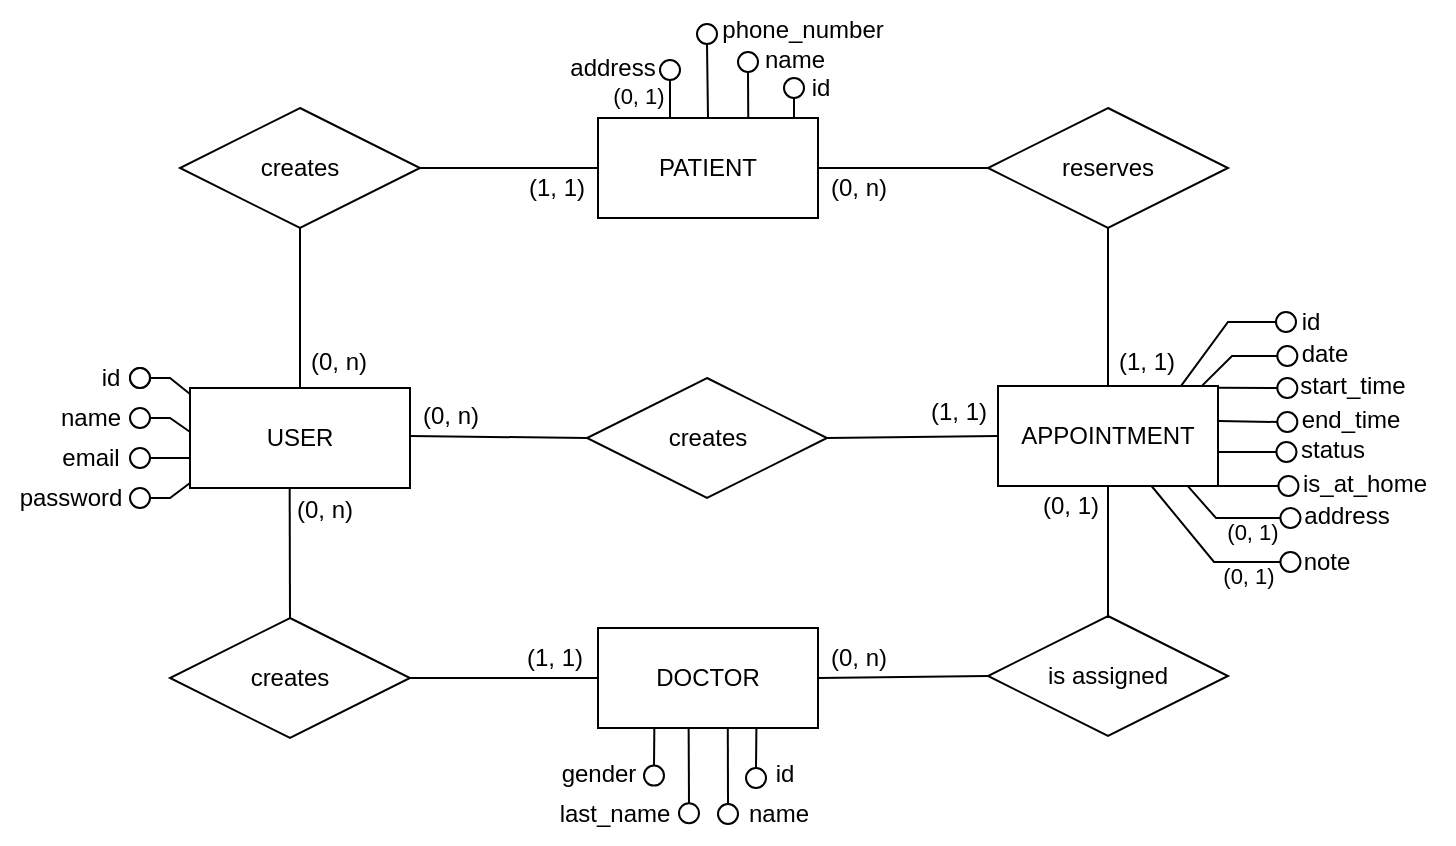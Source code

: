<mxfile>
    <diagram name="Page-1" id="KoD-sisSPgoSJ2_ljXhh">
        <mxGraphModel dx="613" dy="354" grid="0" gridSize="10" guides="1" tooltips="1" connect="1" arrows="1" fold="1" page="1" pageScale="1" pageWidth="1100" pageHeight="850" math="0" shadow="0">
            <root>
                <mxCell id="0"/>
                <mxCell id="1" parent="0"/>
                <mxCell id="5e0h5vSC8ZfATbpdGrQT-1" value="USER" style="rounded=0;whiteSpace=wrap;html=1;fillColor=none;" parent="1" vertex="1">
                    <mxGeometry x="286" y="354" width="110" height="50" as="geometry"/>
                </mxCell>
                <mxCell id="5e0h5vSC8ZfATbpdGrQT-2" value="" style="endArrow=none;html=1;rounded=0;exitX=-0.001;exitY=0.437;exitDx=0;exitDy=0;exitPerimeter=0;" parent="1" source="5e0h5vSC8ZfATbpdGrQT-1" target="5e0h5vSC8ZfATbpdGrQT-3" edge="1">
                    <mxGeometry width="50" height="50" relative="1" as="geometry">
                        <mxPoint x="286" y="376.5" as="sourcePoint"/>
                        <mxPoint x="536" y="514" as="targetPoint"/>
                        <Array as="points">
                            <mxPoint x="276" y="369"/>
                        </Array>
                    </mxGeometry>
                </mxCell>
                <mxCell id="5e0h5vSC8ZfATbpdGrQT-3" value="" style="ellipse;whiteSpace=wrap;html=1;aspect=fixed;fillColor=none;" parent="1" vertex="1">
                    <mxGeometry x="256" y="364" width="10" height="10" as="geometry"/>
                </mxCell>
                <mxCell id="5e0h5vSC8ZfATbpdGrQT-4" value="" style="endArrow=none;html=1;rounded=0;exitX=0;exitY=0.5;exitDx=0;exitDy=0;" parent="1" target="5e0h5vSC8ZfATbpdGrQT-5" edge="1">
                    <mxGeometry width="50" height="50" relative="1" as="geometry">
                        <mxPoint x="286" y="389" as="sourcePoint"/>
                        <mxPoint x="546" y="524" as="targetPoint"/>
                        <Array as="points">
                            <mxPoint x="276" y="389"/>
                        </Array>
                    </mxGeometry>
                </mxCell>
                <mxCell id="5e0h5vSC8ZfATbpdGrQT-5" value="" style="ellipse;whiteSpace=wrap;html=1;aspect=fixed;fillColor=none;" parent="1" vertex="1">
                    <mxGeometry x="256" y="384" width="10" height="10" as="geometry"/>
                </mxCell>
                <mxCell id="5e0h5vSC8ZfATbpdGrQT-6" value="" style="endArrow=none;html=1;rounded=0;exitX=0;exitY=0.75;exitDx=0;exitDy=0;" parent="1" target="5e0h5vSC8ZfATbpdGrQT-7" edge="1">
                    <mxGeometry width="50" height="50" relative="1" as="geometry">
                        <mxPoint x="286" y="401.5" as="sourcePoint"/>
                        <mxPoint x="556" y="534" as="targetPoint"/>
                        <Array as="points">
                            <mxPoint x="276" y="409"/>
                        </Array>
                    </mxGeometry>
                </mxCell>
                <mxCell id="5e0h5vSC8ZfATbpdGrQT-7" value="" style="ellipse;whiteSpace=wrap;html=1;aspect=fixed;fillColor=none;" parent="1" vertex="1">
                    <mxGeometry x="256" y="404" width="10" height="10" as="geometry"/>
                </mxCell>
                <mxCell id="5e0h5vSC8ZfATbpdGrQT-8" value="name" style="text;html=1;align=center;verticalAlign=middle;resizable=0;points=[];autosize=1;strokeColor=none;fillColor=none;" parent="1" vertex="1">
                    <mxGeometry x="211" y="354" width="50" height="30" as="geometry"/>
                </mxCell>
                <mxCell id="5e0h5vSC8ZfATbpdGrQT-9" value="email" style="text;html=1;align=center;verticalAlign=middle;resizable=0;points=[];autosize=1;strokeColor=none;fillColor=none;" parent="1" vertex="1">
                    <mxGeometry x="211" y="374" width="50" height="30" as="geometry"/>
                </mxCell>
                <mxCell id="5e0h5vSC8ZfATbpdGrQT-10" value="password" style="text;html=1;align=center;verticalAlign=middle;resizable=0;points=[];autosize=1;strokeColor=none;fillColor=none;" parent="1" vertex="1">
                    <mxGeometry x="191" y="394" width="70" height="30" as="geometry"/>
                </mxCell>
                <mxCell id="5e0h5vSC8ZfATbpdGrQT-12" value="" style="endArrow=none;html=1;rounded=0;exitX=0;exitY=0.25;exitDx=0;exitDy=0;" parent="1" target="5e0h5vSC8ZfATbpdGrQT-13" edge="1">
                    <mxGeometry width="50" height="50" relative="1" as="geometry">
                        <mxPoint x="286" y="357" as="sourcePoint"/>
                        <mxPoint x="536" y="494" as="targetPoint"/>
                        <Array as="points">
                            <mxPoint x="276" y="349"/>
                        </Array>
                    </mxGeometry>
                </mxCell>
                <mxCell id="5e0h5vSC8ZfATbpdGrQT-13" value="" style="ellipse;whiteSpace=wrap;html=1;aspect=fixed;fillColor=none;" parent="1" vertex="1">
                    <mxGeometry x="256" y="344" width="10" height="10" as="geometry"/>
                </mxCell>
                <mxCell id="5e0h5vSC8ZfATbpdGrQT-14" value="id" style="text;html=1;align=center;verticalAlign=middle;resizable=0;points=[];autosize=1;strokeColor=none;fillColor=none;" parent="1" vertex="1">
                    <mxGeometry x="231" y="334" width="30" height="30" as="geometry"/>
                </mxCell>
                <mxCell id="5e0h5vSC8ZfATbpdGrQT-18" value="" style="ellipse;whiteSpace=wrap;html=1;aspect=fixed;fillColor=light-dark(#FFFFFF,#FFFFFF);" parent="1" vertex="1">
                    <mxGeometry x="256" y="344" width="10" height="10" as="geometry"/>
                </mxCell>
                <mxCell id="5e0h5vSC8ZfATbpdGrQT-28" value="DOCTOR" style="rounded=0;whiteSpace=wrap;html=1;fillColor=none;" parent="1" vertex="1">
                    <mxGeometry x="490" y="474" width="110" height="50" as="geometry"/>
                </mxCell>
                <mxCell id="5e0h5vSC8ZfATbpdGrQT-29" value="creates" style="rhombus;whiteSpace=wrap;html=1;fillColor=none;" parent="1" vertex="1">
                    <mxGeometry x="276" y="469" width="120" height="60" as="geometry"/>
                </mxCell>
                <mxCell id="5e0h5vSC8ZfATbpdGrQT-30" value="" style="endArrow=none;html=1;rounded=0;entryX=0.453;entryY=0.997;entryDx=0;entryDy=0;exitX=0.5;exitY=0;exitDx=0;exitDy=0;entryPerimeter=0;" parent="1" source="5e0h5vSC8ZfATbpdGrQT-29" target="5e0h5vSC8ZfATbpdGrQT-1" edge="1">
                    <mxGeometry width="50" height="50" relative="1" as="geometry">
                        <mxPoint x="226" y="388" as="sourcePoint"/>
                        <mxPoint x="336" y="403" as="targetPoint"/>
                    </mxGeometry>
                </mxCell>
                <mxCell id="5e0h5vSC8ZfATbpdGrQT-31" value="" style="endArrow=none;html=1;rounded=0;entryX=1;entryY=0.5;entryDx=0;entryDy=0;exitX=0;exitY=0.5;exitDx=0;exitDy=0;" parent="1" source="5e0h5vSC8ZfATbpdGrQT-28" target="5e0h5vSC8ZfATbpdGrQT-29" edge="1">
                    <mxGeometry width="50" height="50" relative="1" as="geometry">
                        <mxPoint x="356" y="469" as="sourcePoint"/>
                        <mxPoint x="346" y="424" as="targetPoint"/>
                    </mxGeometry>
                </mxCell>
                <mxCell id="5e0h5vSC8ZfATbpdGrQT-43" value="(0, n)" style="text;html=1;align=center;verticalAlign=middle;resizable=0;points=[];autosize=1;strokeColor=none;fillColor=none;" parent="1" vertex="1">
                    <mxGeometry x="328" y="400" width="50" height="30" as="geometry"/>
                </mxCell>
                <mxCell id="5e0h5vSC8ZfATbpdGrQT-44" value="(1, 1)" style="text;html=1;align=center;verticalAlign=middle;resizable=0;points=[];autosize=1;strokeColor=none;fillColor=none;" parent="1" vertex="1">
                    <mxGeometry x="443" y="474" width="50" height="30" as="geometry"/>
                </mxCell>
                <mxCell id="D14aTk9Bp_k3A3aO7_cn-1" value="APPOINTMENT" style="rounded=0;whiteSpace=wrap;html=1;fillColor=none;" parent="1" vertex="1">
                    <mxGeometry x="690" y="353" width="110" height="50" as="geometry"/>
                </mxCell>
                <mxCell id="D14aTk9Bp_k3A3aO7_cn-2" value="creates" style="rhombus;whiteSpace=wrap;html=1;fillColor=none;" parent="1" vertex="1">
                    <mxGeometry x="484.5" y="349" width="120" height="60" as="geometry"/>
                </mxCell>
                <mxCell id="D14aTk9Bp_k3A3aO7_cn-3" value="" style="endArrow=none;html=1;rounded=0;entryX=1;entryY=0.5;entryDx=0;entryDy=0;exitX=0;exitY=0.5;exitDx=0;exitDy=0;" parent="1" source="D14aTk9Bp_k3A3aO7_cn-1" target="D14aTk9Bp_k3A3aO7_cn-2" edge="1">
                    <mxGeometry width="50" height="50" relative="1" as="geometry">
                        <mxPoint x="306" y="468" as="sourcePoint"/>
                        <mxPoint x="306" y="413" as="targetPoint"/>
                    </mxGeometry>
                </mxCell>
                <mxCell id="D14aTk9Bp_k3A3aO7_cn-4" value="" style="endArrow=none;html=1;rounded=0;entryX=0;entryY=0.5;entryDx=0;entryDy=0;exitX=1;exitY=0.5;exitDx=0;exitDy=0;" parent="1" target="D14aTk9Bp_k3A3aO7_cn-2" edge="1">
                    <mxGeometry width="50" height="50" relative="1" as="geometry">
                        <mxPoint x="396" y="378" as="sourcePoint"/>
                        <mxPoint x="651" y="408" as="targetPoint"/>
                    </mxGeometry>
                </mxCell>
                <mxCell id="D14aTk9Bp_k3A3aO7_cn-5" value="" style="endArrow=none;html=1;rounded=0;entryX=0;entryY=0.5;entryDx=0;entryDy=0;exitX=0.72;exitY=1.002;exitDx=0;exitDy=0;exitPerimeter=0;" parent="1" source="5e0h5vSC8ZfATbpdGrQT-28" target="D14aTk9Bp_k3A3aO7_cn-6" edge="1">
                    <mxGeometry width="50" height="50" relative="1" as="geometry">
                        <mxPoint x="569" y="524" as="sourcePoint"/>
                        <mxPoint x="644" y="294" as="targetPoint"/>
                        <Array as="points"/>
                    </mxGeometry>
                </mxCell>
                <mxCell id="D14aTk9Bp_k3A3aO7_cn-6" value="" style="ellipse;whiteSpace=wrap;html=1;aspect=fixed;fillColor=light-dark(#FFFFFF,#F9FBFF);direction=south;" parent="1" vertex="1">
                    <mxGeometry x="564" y="544" width="10" height="10" as="geometry"/>
                </mxCell>
                <mxCell id="D14aTk9Bp_k3A3aO7_cn-7" value="" style="endArrow=none;html=1;rounded=0;exitX=0.59;exitY=1.002;exitDx=0;exitDy=0;entryX=0;entryY=0.5;entryDx=0;entryDy=0;exitPerimeter=0;" parent="1" source="5e0h5vSC8ZfATbpdGrQT-28" target="D14aTk9Bp_k3A3aO7_cn-8" edge="1">
                    <mxGeometry width="50" height="50" relative="1" as="geometry">
                        <mxPoint x="600" y="499" as="sourcePoint"/>
                        <mxPoint x="654" y="304" as="targetPoint"/>
                        <Array as="points"/>
                    </mxGeometry>
                </mxCell>
                <mxCell id="D14aTk9Bp_k3A3aO7_cn-8" value="" style="ellipse;whiteSpace=wrap;html=1;aspect=fixed;fillColor=none;direction=south;" parent="1" vertex="1">
                    <mxGeometry x="550" y="562" width="10" height="10" as="geometry"/>
                </mxCell>
                <mxCell id="D14aTk9Bp_k3A3aO7_cn-10" value="" style="ellipse;whiteSpace=wrap;html=1;aspect=fixed;fillColor=none;direction=south;" parent="1" vertex="1">
                    <mxGeometry x="513" y="542.8" width="10" height="10" as="geometry"/>
                </mxCell>
                <mxCell id="D14aTk9Bp_k3A3aO7_cn-11" value="id" style="text;html=1;align=center;verticalAlign=middle;resizable=0;points=[];autosize=1;strokeColor=none;fillColor=none;" parent="1" vertex="1">
                    <mxGeometry x="568" y="532" width="30" height="30" as="geometry"/>
                </mxCell>
                <mxCell id="D14aTk9Bp_k3A3aO7_cn-12" value="name" style="text;html=1;align=center;verticalAlign=middle;resizable=0;points=[];autosize=1;strokeColor=none;fillColor=none;" parent="1" vertex="1">
                    <mxGeometry x="554.5" y="552" width="50" height="30" as="geometry"/>
                </mxCell>
                <mxCell id="D14aTk9Bp_k3A3aO7_cn-13" value="gender" style="text;html=1;align=center;verticalAlign=middle;resizable=0;points=[];autosize=1;strokeColor=none;fillColor=none;" parent="1" vertex="1">
                    <mxGeometry x="462" y="533.8" width="55" height="26" as="geometry"/>
                </mxCell>
                <mxCell id="D14aTk9Bp_k3A3aO7_cn-15" value="" style="endArrow=none;html=1;rounded=0;entryX=0.447;entryY=1.004;entryDx=0;entryDy=0;exitX=0;exitY=0.5;exitDx=0;exitDy=0;entryPerimeter=0;" parent="1" source="D14aTk9Bp_k3A3aO7_cn-10" edge="1">
                    <mxGeometry width="50" height="50" relative="1" as="geometry">
                        <mxPoint x="558" y="533.8" as="sourcePoint"/>
                        <mxPoint x="518.17" y="524.0" as="targetPoint"/>
                        <Array as="points"/>
                    </mxGeometry>
                </mxCell>
                <mxCell id="D14aTk9Bp_k3A3aO7_cn-17" value="" style="endArrow=none;html=1;rounded=0;entryX=0.5;entryY=1;entryDx=0;entryDy=0;exitX=0.996;exitY=0.418;exitDx=0;exitDy=0;exitPerimeter=0;" parent="1" target="D14aTk9Bp_k3A3aO7_cn-18" edge="1">
                    <mxGeometry width="50" height="50" relative="1" as="geometry">
                        <mxPoint x="800.0" y="353.9" as="sourcePoint"/>
                        <mxPoint x="585.66" y="277" as="targetPoint"/>
                        <Array as="points"/>
                    </mxGeometry>
                </mxCell>
                <mxCell id="D14aTk9Bp_k3A3aO7_cn-18" value="" style="ellipse;whiteSpace=wrap;html=1;aspect=fixed;fillColor=none;direction=south;" parent="1" vertex="1">
                    <mxGeometry x="829.66" y="349" width="10" height="10" as="geometry"/>
                </mxCell>
                <mxCell id="D14aTk9Bp_k3A3aO7_cn-19" value="is assigned" style="rhombus;whiteSpace=wrap;html=1;fillColor=none;" parent="1" vertex="1">
                    <mxGeometry x="685" y="468" width="120" height="60" as="geometry"/>
                </mxCell>
                <mxCell id="D14aTk9Bp_k3A3aO7_cn-20" value="" style="endArrow=none;html=1;rounded=0;entryX=0;entryY=0.5;entryDx=0;entryDy=0;exitX=1;exitY=0.5;exitDx=0;exitDy=0;" parent="1" source="5e0h5vSC8ZfATbpdGrQT-28" target="D14aTk9Bp_k3A3aO7_cn-19" edge="1">
                    <mxGeometry width="50" height="50" relative="1" as="geometry">
                        <mxPoint x="620" y="306" as="sourcePoint"/>
                        <mxPoint x="770" y="306" as="targetPoint"/>
                    </mxGeometry>
                </mxCell>
                <mxCell id="D14aTk9Bp_k3A3aO7_cn-21" value="" style="endArrow=none;html=1;rounded=0;entryX=0.5;entryY=1;entryDx=0;entryDy=0;exitX=0.5;exitY=0;exitDx=0;exitDy=0;" parent="1" target="D14aTk9Bp_k3A3aO7_cn-1" edge="1">
                    <mxGeometry width="50" height="50" relative="1" as="geometry">
                        <mxPoint x="745" y="469" as="sourcePoint"/>
                        <mxPoint x="560" y="419" as="targetPoint"/>
                    </mxGeometry>
                </mxCell>
                <mxCell id="D14aTk9Bp_k3A3aO7_cn-22" value="(0, n)" style="text;html=1;align=center;verticalAlign=middle;resizable=0;points=[];autosize=1;strokeColor=none;fillColor=none;" parent="1" vertex="1">
                    <mxGeometry x="391" y="353" width="50" height="30" as="geometry"/>
                </mxCell>
                <mxCell id="D14aTk9Bp_k3A3aO7_cn-23" value="(1, 1)" style="text;html=1;align=center;verticalAlign=middle;resizable=0;points=[];autosize=1;strokeColor=none;fillColor=none;" parent="1" vertex="1">
                    <mxGeometry x="645" y="351" width="50" height="30" as="geometry"/>
                </mxCell>
                <mxCell id="D14aTk9Bp_k3A3aO7_cn-24" value="(0, n)" style="text;html=1;align=center;verticalAlign=middle;resizable=0;points=[];autosize=1;strokeColor=none;fillColor=none;" parent="1" vertex="1">
                    <mxGeometry x="595" y="474" width="50" height="30" as="geometry"/>
                </mxCell>
                <mxCell id="D14aTk9Bp_k3A3aO7_cn-25" value="(0, 1)" style="text;html=1;align=center;verticalAlign=middle;resizable=0;points=[];autosize=1;strokeColor=none;fillColor=none;" parent="1" vertex="1">
                    <mxGeometry x="701" y="398" width="50" height="30" as="geometry"/>
                </mxCell>
                <mxCell id="D14aTk9Bp_k3A3aO7_cn-26" value="date" style="text;html=1;align=center;verticalAlign=middle;resizable=0;points=[];autosize=1;strokeColor=none;fillColor=none;" parent="1" vertex="1">
                    <mxGeometry x="832.0" y="324" width="41" height="26" as="geometry"/>
                </mxCell>
                <mxCell id="D14aTk9Bp_k3A3aO7_cn-30" value="" style="endArrow=none;html=1;rounded=0;entryX=0.5;entryY=1;entryDx=0;entryDy=0;exitX=1;exitY=0.75;exitDx=0;exitDy=0;" parent="1" target="D14aTk9Bp_k3A3aO7_cn-31" edge="1">
                    <mxGeometry width="50" height="50" relative="1" as="geometry">
                        <mxPoint x="800.44" y="370.5" as="sourcePoint"/>
                        <mxPoint x="590.66" y="301" as="targetPoint"/>
                        <Array as="points"/>
                    </mxGeometry>
                </mxCell>
                <mxCell id="D14aTk9Bp_k3A3aO7_cn-31" value="" style="ellipse;whiteSpace=wrap;html=1;aspect=fixed;fillColor=none;direction=south;" parent="1" vertex="1">
                    <mxGeometry x="829.66" y="366" width="10" height="10" as="geometry"/>
                </mxCell>
                <mxCell id="D14aTk9Bp_k3A3aO7_cn-32" value="start_time" style="text;html=1;align=center;verticalAlign=middle;resizable=0;points=[];autosize=1;strokeColor=none;fillColor=none;" parent="1" vertex="1">
                    <mxGeometry x="831" y="340" width="71" height="26" as="geometry"/>
                </mxCell>
                <mxCell id="D14aTk9Bp_k3A3aO7_cn-34" value="" style="endArrow=none;html=1;rounded=0;entryX=0.5;entryY=1;entryDx=0;entryDy=0;exitX=0.833;exitY=-0.004;exitDx=0;exitDy=0;exitPerimeter=0;" parent="1" source="D14aTk9Bp_k3A3aO7_cn-1" target="D14aTk9Bp_k3A3aO7_cn-35" edge="1">
                    <mxGeometry width="50" height="50" relative="1" as="geometry">
                        <mxPoint x="793.18" y="351.8" as="sourcePoint"/>
                        <mxPoint x="585.66" y="259" as="targetPoint"/>
                        <Array as="points">
                            <mxPoint x="805" y="321"/>
                        </Array>
                    </mxGeometry>
                </mxCell>
                <mxCell id="D14aTk9Bp_k3A3aO7_cn-35" value="" style="ellipse;whiteSpace=wrap;html=1;aspect=fixed;fillColor=light-dark(#FFFFFF,#F9FBFF);direction=south;" parent="1" vertex="1">
                    <mxGeometry x="829.0" y="316" width="10" height="10" as="geometry"/>
                </mxCell>
                <mxCell id="D14aTk9Bp_k3A3aO7_cn-36" value="id" style="text;html=1;align=center;verticalAlign=middle;resizable=0;points=[];autosize=1;strokeColor=none;fillColor=none;" parent="1" vertex="1">
                    <mxGeometry x="831.0" y="306" width="30" height="30" as="geometry"/>
                </mxCell>
                <mxCell id="D14aTk9Bp_k3A3aO7_cn-42" value="" style="endArrow=none;html=1;rounded=0;entryX=0.5;entryY=0;entryDx=0;entryDy=0;exitX=0.5;exitY=1;exitDx=0;exitDy=0;" parent="1" source="D14aTk9Bp_k3A3aO7_cn-43" target="5e0h5vSC8ZfATbpdGrQT-1" edge="1">
                    <mxGeometry width="50" height="50" relative="1" as="geometry">
                        <mxPoint x="366" y="298" as="sourcePoint"/>
                        <mxPoint x="366" y="353" as="targetPoint"/>
                    </mxGeometry>
                </mxCell>
                <mxCell id="D14aTk9Bp_k3A3aO7_cn-43" value="creates" style="rhombus;whiteSpace=wrap;html=1;fillColor=none;" parent="1" vertex="1">
                    <mxGeometry x="281" y="214" width="120" height="60" as="geometry"/>
                </mxCell>
                <mxCell id="D14aTk9Bp_k3A3aO7_cn-44" value="PATIENT" style="rounded=0;whiteSpace=wrap;html=1;fillColor=none;" parent="1" vertex="1">
                    <mxGeometry x="490" y="219" width="110" height="50" as="geometry"/>
                </mxCell>
                <mxCell id="D14aTk9Bp_k3A3aO7_cn-45" value="" style="endArrow=none;html=1;rounded=0;entryX=1;entryY=0.5;entryDx=0;entryDy=0;exitX=0;exitY=0.5;exitDx=0;exitDy=0;" parent="1" source="D14aTk9Bp_k3A3aO7_cn-44" target="D14aTk9Bp_k3A3aO7_cn-43" edge="1">
                    <mxGeometry width="50" height="50" relative="1" as="geometry">
                        <mxPoint x="378" y="283" as="sourcePoint"/>
                        <mxPoint x="376" y="363" as="targetPoint"/>
                    </mxGeometry>
                </mxCell>
                <mxCell id="pxB9osVp5WJR0z6cPD1y-1" value="reserves" style="rhombus;whiteSpace=wrap;html=1;fillColor=none;" parent="1" vertex="1">
                    <mxGeometry x="685" y="214" width="120" height="60" as="geometry"/>
                </mxCell>
                <mxCell id="pxB9osVp5WJR0z6cPD1y-2" value="" style="endArrow=none;html=1;rounded=0;entryX=1;entryY=0.5;entryDx=0;entryDy=0;exitX=0;exitY=0.5;exitDx=0;exitDy=0;" parent="1" source="pxB9osVp5WJR0z6cPD1y-1" target="D14aTk9Bp_k3A3aO7_cn-44" edge="1">
                    <mxGeometry width="50" height="50" relative="1" as="geometry">
                        <mxPoint x="511" y="253" as="sourcePoint"/>
                        <mxPoint x="436" y="253" as="targetPoint"/>
                    </mxGeometry>
                </mxCell>
                <mxCell id="pxB9osVp5WJR0z6cPD1y-3" value="" style="endArrow=none;html=1;rounded=0;entryX=0.5;entryY=0;entryDx=0;entryDy=0;exitX=0.5;exitY=1;exitDx=0;exitDy=0;" parent="1" source="pxB9osVp5WJR0z6cPD1y-1" target="D14aTk9Bp_k3A3aO7_cn-1" edge="1">
                    <mxGeometry width="50" height="50" relative="1" as="geometry">
                        <mxPoint x="700" y="253" as="sourcePoint"/>
                        <mxPoint x="605" y="253" as="targetPoint"/>
                    </mxGeometry>
                </mxCell>
                <mxCell id="pxB9osVp5WJR0z6cPD1y-4" value="(0, n)" style="text;html=1;align=center;verticalAlign=middle;resizable=0;points=[];autosize=1;strokeColor=none;fillColor=none;" parent="1" vertex="1">
                    <mxGeometry x="335" y="326" width="50" height="30" as="geometry"/>
                </mxCell>
                <mxCell id="pxB9osVp5WJR0z6cPD1y-5" value="(1, 1)" style="text;html=1;align=center;verticalAlign=middle;resizable=0;points=[];autosize=1;strokeColor=none;fillColor=none;" parent="1" vertex="1">
                    <mxGeometry x="444" y="239" width="50" height="30" as="geometry"/>
                </mxCell>
                <mxCell id="pxB9osVp5WJR0z6cPD1y-6" value="(0, n)" style="text;html=1;align=center;verticalAlign=middle;resizable=0;points=[];autosize=1;strokeColor=none;fillColor=none;" parent="1" vertex="1">
                    <mxGeometry x="595" y="239" width="50" height="30" as="geometry"/>
                </mxCell>
                <mxCell id="pxB9osVp5WJR0z6cPD1y-7" value="(1, 1)" style="text;html=1;align=center;verticalAlign=middle;resizable=0;points=[];autosize=1;strokeColor=none;fillColor=none;" parent="1" vertex="1">
                    <mxGeometry x="739" y="326" width="50" height="30" as="geometry"/>
                </mxCell>
                <mxCell id="pxB9osVp5WJR0z6cPD1y-15" value="" style="endArrow=none;html=1;rounded=0;exitX=0.683;exitY=0.005;exitDx=0;exitDy=0;entryX=1;entryY=0.5;entryDx=0;entryDy=0;exitPerimeter=0;" parent="1" source="D14aTk9Bp_k3A3aO7_cn-44" target="pxB9osVp5WJR0z6cPD1y-17" edge="1">
                    <mxGeometry width="50" height="50" relative="1" as="geometry">
                        <mxPoint x="535" y="219" as="sourcePoint"/>
                        <mxPoint x="541" y="189" as="targetPoint"/>
                        <Array as="points"/>
                    </mxGeometry>
                </mxCell>
                <mxCell id="pxB9osVp5WJR0z6cPD1y-16" value="" style="endArrow=none;html=1;rounded=0;entryX=1;entryY=0.5;entryDx=0;entryDy=0;" parent="1" target="pxB9osVp5WJR0z6cPD1y-18" edge="1">
                    <mxGeometry width="50" height="50" relative="1" as="geometry">
                        <mxPoint x="588" y="219" as="sourcePoint"/>
                        <mxPoint x="588" y="179" as="targetPoint"/>
                        <Array as="points"/>
                    </mxGeometry>
                </mxCell>
                <mxCell id="pxB9osVp5WJR0z6cPD1y-17" value="" style="ellipse;whiteSpace=wrap;html=1;aspect=fixed;fillColor=none;direction=south;" parent="1" vertex="1">
                    <mxGeometry x="560" y="186" width="10" height="10" as="geometry"/>
                </mxCell>
                <mxCell id="pxB9osVp5WJR0z6cPD1y-18" value="" style="ellipse;whiteSpace=wrap;html=1;aspect=fixed;fillColor=light-dark(#FFFFFF,#F9FBFF);direction=south;" parent="1" vertex="1">
                    <mxGeometry x="583" y="199" width="10" height="10" as="geometry"/>
                </mxCell>
                <mxCell id="pxB9osVp5WJR0z6cPD1y-19" value="name" style="text;html=1;align=center;verticalAlign=middle;resizable=0;points=[];autosize=1;strokeColor=none;fillColor=none;" parent="1" vertex="1">
                    <mxGeometry x="563" y="175" width="50" height="30" as="geometry"/>
                </mxCell>
                <mxCell id="pxB9osVp5WJR0z6cPD1y-20" value="id" style="text;html=1;align=center;verticalAlign=middle;resizable=0;points=[];autosize=1;strokeColor=none;fillColor=none;" parent="1" vertex="1">
                    <mxGeometry x="586" y="189" width="30" height="30" as="geometry"/>
                </mxCell>
                <mxCell id="pxB9osVp5WJR0z6cPD1y-21" value="" style="endArrow=none;html=1;rounded=0;exitX=0.5;exitY=0;exitDx=0;exitDy=0;entryX=1;entryY=0.5;entryDx=0;entryDy=0;" parent="1" source="D14aTk9Bp_k3A3aO7_cn-44" target="pxB9osVp5WJR0z6cPD1y-22" edge="1">
                    <mxGeometry width="50" height="50" relative="1" as="geometry">
                        <mxPoint x="549.5" y="220" as="sourcePoint"/>
                        <mxPoint x="520" y="190" as="targetPoint"/>
                        <Array as="points"/>
                    </mxGeometry>
                </mxCell>
                <mxCell id="pxB9osVp5WJR0z6cPD1y-22" value="" style="ellipse;whiteSpace=wrap;html=1;aspect=fixed;fillColor=none;direction=south;" parent="1" vertex="1">
                    <mxGeometry x="539.5" y="172" width="10" height="10" as="geometry"/>
                </mxCell>
                <mxCell id="pxB9osVp5WJR0z6cPD1y-23" value="phone_number" style="text;html=1;align=center;verticalAlign=middle;resizable=0;points=[];autosize=1;strokeColor=none;fillColor=none;" parent="1" vertex="1">
                    <mxGeometry x="542" y="160" width="100" height="30" as="geometry"/>
                </mxCell>
                <mxCell id="2" value="" style="endArrow=none;html=1;rounded=0;entryX=0.5;entryY=1;entryDx=0;entryDy=0;exitX=0.999;exitY=0.7;exitDx=0;exitDy=0;exitPerimeter=0;" parent="1" target="3" edge="1">
                    <mxGeometry width="50" height="50" relative="1" as="geometry">
                        <mxPoint x="799.89" y="386" as="sourcePoint"/>
                        <mxPoint x="590.22" y="316" as="targetPoint"/>
                        <Array as="points"/>
                    </mxGeometry>
                </mxCell>
                <mxCell id="3" value="" style="ellipse;whiteSpace=wrap;html=1;aspect=fixed;fillColor=none;direction=south;" parent="1" vertex="1">
                    <mxGeometry x="829.22" y="381" width="10" height="10" as="geometry"/>
                </mxCell>
                <mxCell id="4" value="is_at_home" style="text;html=1;align=center;verticalAlign=middle;resizable=0;points=[];autosize=1;strokeColor=none;fillColor=none;" parent="1" vertex="1">
                    <mxGeometry x="828" y="387" width="90" height="30" as="geometry"/>
                </mxCell>
                <mxCell id="5" value="" style="endArrow=none;html=1;rounded=0;entryX=1;entryY=0.5;entryDx=0;entryDy=0;exitX=0.209;exitY=-0.002;exitDx=0;exitDy=0;exitPerimeter=0;" parent="1" target="6" edge="1">
                    <mxGeometry width="50" height="50" relative="1" as="geometry">
                        <mxPoint x="525.99" y="218.9" as="sourcePoint"/>
                        <mxPoint x="511.5" y="191.5" as="targetPoint"/>
                        <Array as="points"/>
                    </mxGeometry>
                </mxCell>
                <mxCell id="6" value="" style="ellipse;whiteSpace=wrap;html=1;aspect=fixed;fillColor=none;direction=south;" parent="1" vertex="1">
                    <mxGeometry x="521" y="190" width="10" height="10" as="geometry"/>
                </mxCell>
                <mxCell id="22" value="" style="endArrow=none;html=1;rounded=0;entryX=0.5;entryY=1;entryDx=0;entryDy=0;exitX=1;exitY=1;exitDx=0;exitDy=0;" parent="1" source="D14aTk9Bp_k3A3aO7_cn-1" target="23" edge="1">
                    <mxGeometry width="50" height="50" relative="1" as="geometry">
                        <mxPoint x="800" y="404" as="sourcePoint"/>
                        <mxPoint x="590.22" y="334" as="targetPoint"/>
                        <Array as="points"/>
                    </mxGeometry>
                </mxCell>
                <mxCell id="23" value="" style="ellipse;whiteSpace=wrap;html=1;aspect=fixed;fillColor=none;direction=south;" parent="1" vertex="1">
                    <mxGeometry x="830.22" y="398" width="10" height="10" as="geometry"/>
                </mxCell>
                <mxCell id="24" value="status" style="text;html=1;align=center;verticalAlign=middle;resizable=0;points=[];autosize=1;strokeColor=none;fillColor=none;" parent="1" vertex="1">
                    <mxGeometry x="832.22" y="372" width="50" height="26" as="geometry"/>
                </mxCell>
                <mxCell id="28" value="" style="endArrow=none;html=1;rounded=0;entryX=0.5;entryY=1;entryDx=0;entryDy=0;exitX=0.861;exitY=0.997;exitDx=0;exitDy=0;exitPerimeter=0;" parent="1" source="D14aTk9Bp_k3A3aO7_cn-1" target="29" edge="1">
                    <mxGeometry width="50" height="50" relative="1" as="geometry">
                        <mxPoint x="783.4" y="399.9" as="sourcePoint"/>
                        <mxPoint x="591.22" y="351" as="targetPoint"/>
                        <Array as="points">
                            <mxPoint x="799" y="419"/>
                        </Array>
                    </mxGeometry>
                </mxCell>
                <mxCell id="29" value="" style="ellipse;whiteSpace=wrap;html=1;aspect=fixed;fillColor=none;direction=south;" parent="1" vertex="1">
                    <mxGeometry x="831.22" y="414" width="10" height="10" as="geometry"/>
                </mxCell>
                <mxCell id="30" value="address" style="text;html=1;align=center;verticalAlign=middle;resizable=0;points=[];autosize=1;strokeColor=none;fillColor=none;" parent="1" vertex="1">
                    <mxGeometry x="829.22" y="403" width="70" height="30" as="geometry"/>
                </mxCell>
                <mxCell id="31" value="&lt;font style=&quot;font-size: 11px; color: light-dark(rgb(0, 0, 0), rgb(255, 255, 255));&quot;&gt;(0, 1)&lt;/font&gt;" style="text;html=1;align=center;verticalAlign=middle;resizable=0;points=[];autosize=1;strokeColor=none;fillColor=none;" parent="1" vertex="1">
                    <mxGeometry x="792.22" y="411" width="50" height="30" as="geometry"/>
                </mxCell>
                <mxCell id="39" value="address" style="text;html=1;align=center;verticalAlign=middle;resizable=0;points=[];autosize=1;strokeColor=none;fillColor=none;" parent="1" vertex="1">
                    <mxGeometry x="462" y="179" width="70" height="30" as="geometry"/>
                </mxCell>
                <mxCell id="40" value="&lt;font style=&quot;font-size: 11px; color: light-dark(rgb(0, 0, 0), rgb(255, 255, 255));&quot;&gt;(0, 1)&lt;/font&gt;" style="text;html=1;align=center;verticalAlign=middle;resizable=0;points=[];autosize=1;strokeColor=none;fillColor=none;" parent="1" vertex="1">
                    <mxGeometry x="488" y="195" width="44" height="26" as="geometry"/>
                </mxCell>
                <mxCell id="meJpnzkbzbjfW9pYP_V8-42" value="note" style="text;html=1;align=center;verticalAlign=middle;resizable=0;points=[];autosize=1;strokeColor=none;fillColor=none;" parent="1" vertex="1">
                    <mxGeometry x="833" y="428" width="41" height="26" as="geometry"/>
                </mxCell>
                <mxCell id="meJpnzkbzbjfW9pYP_V8-43" value="" style="endArrow=none;html=1;rounded=0;entryX=0.5;entryY=1;entryDx=0;entryDy=0;exitX=0.698;exitY=1;exitDx=0;exitDy=0;exitPerimeter=0;" parent="1" source="D14aTk9Bp_k3A3aO7_cn-1" target="meJpnzkbzbjfW9pYP_V8-44" edge="1">
                    <mxGeometry width="50" height="50" relative="1" as="geometry">
                        <mxPoint x="765.46" y="399.9" as="sourcePoint"/>
                        <mxPoint x="590.22" y="373" as="targetPoint"/>
                        <Array as="points">
                            <mxPoint x="798" y="441"/>
                        </Array>
                    </mxGeometry>
                </mxCell>
                <mxCell id="meJpnzkbzbjfW9pYP_V8-44" value="" style="ellipse;whiteSpace=wrap;html=1;aspect=fixed;fillColor=none;direction=south;" parent="1" vertex="1">
                    <mxGeometry x="831.22" y="436" width="10" height="10" as="geometry"/>
                </mxCell>
                <mxCell id="meJpnzkbzbjfW9pYP_V8-45" value="&lt;font style=&quot;font-size: 11px; color: light-dark(rgb(0, 0, 0), rgb(255, 255, 255));&quot;&gt;(0, 1)&lt;/font&gt;" style="text;html=1;align=center;verticalAlign=middle;resizable=0;points=[];autosize=1;strokeColor=none;fillColor=none;" parent="1" vertex="1">
                    <mxGeometry x="790.22" y="433" width="50" height="30" as="geometry"/>
                </mxCell>
                <mxCell id="41" value="" style="endArrow=none;html=1;rounded=0;entryX=0.5;entryY=1;entryDx=0;entryDy=0;exitX=0.928;exitY=-0.004;exitDx=0;exitDy=0;exitPerimeter=0;" parent="1" source="D14aTk9Bp_k3A3aO7_cn-1" target="42" edge="1">
                    <mxGeometry width="50" height="50" relative="1" as="geometry">
                        <mxPoint x="793" y="353" as="sourcePoint"/>
                        <mxPoint x="585.66" y="261" as="targetPoint"/>
                        <Array as="points">
                            <mxPoint x="807" y="338"/>
                        </Array>
                    </mxGeometry>
                </mxCell>
                <mxCell id="42" value="" style="ellipse;whiteSpace=wrap;html=1;aspect=fixed;fillColor=none;direction=south;" parent="1" vertex="1">
                    <mxGeometry x="829.66" y="333" width="10" height="10" as="geometry"/>
                </mxCell>
                <mxCell id="44" value="end_time" style="text;html=1;align=center;verticalAlign=middle;resizable=0;points=[];autosize=1;strokeColor=none;fillColor=none;" parent="1" vertex="1">
                    <mxGeometry x="832.5" y="357" width="67" height="26" as="geometry"/>
                </mxCell>
                <mxCell id="45" value="" style="ellipse;whiteSpace=wrap;html=1;aspect=fixed;fillColor=none;direction=south;" vertex="1" parent="1">
                    <mxGeometry x="530.5" y="561.6" width="10" height="10" as="geometry"/>
                </mxCell>
                <mxCell id="46" value="last_name" style="text;html=1;align=center;verticalAlign=middle;resizable=0;points=[];autosize=1;strokeColor=none;fillColor=none;" vertex="1" parent="1">
                    <mxGeometry x="461.5" y="553.6" width="73" height="26" as="geometry"/>
                </mxCell>
                <mxCell id="47" value="" style="endArrow=none;html=1;rounded=0;entryX=0.412;entryY=0.996;entryDx=0;entryDy=0;exitX=0;exitY=0.5;exitDx=0;exitDy=0;entryPerimeter=0;" edge="1" parent="1" source="45" target="5e0h5vSC8ZfATbpdGrQT-28">
                    <mxGeometry width="50" height="50" relative="1" as="geometry">
                        <mxPoint x="575.5" y="552.6" as="sourcePoint"/>
                        <mxPoint x="535.67" y="542.8" as="targetPoint"/>
                        <Array as="points"/>
                    </mxGeometry>
                </mxCell>
            </root>
        </mxGraphModel>
    </diagram>
</mxfile>
